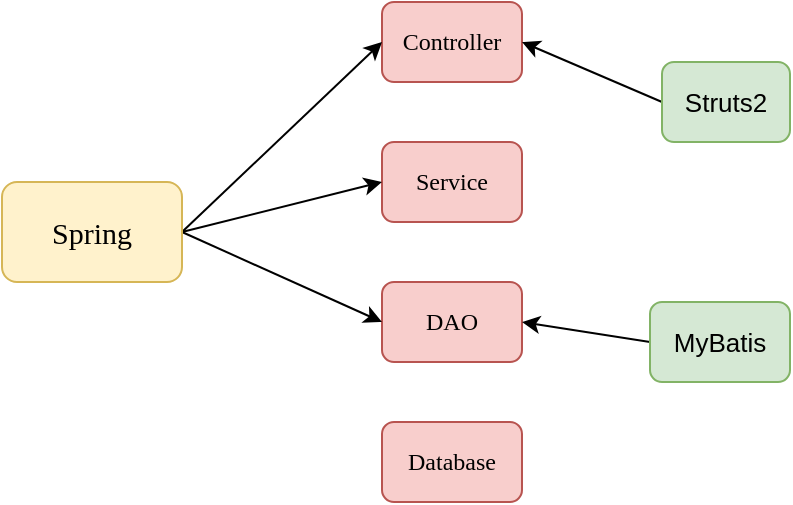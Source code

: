 <mxfile version="13.10.0" type="embed">
    <diagram id="4pLtzsOMFD_9JC38LSGn" name="Page-1">
        <mxGraphModel dx="990" dy="575" grid="1" gridSize="10" guides="1" tooltips="1" connect="1" arrows="1" fold="1" page="1" pageScale="1" pageWidth="827" pageHeight="1169" math="0" shadow="0">
            <root>
                <mxCell id="0"/>
                <mxCell id="1" parent="0"/>
                <mxCell id="2" value="Controller" style="rounded=1;whiteSpace=wrap;html=1;fontFamily=Times New Roman;fillColor=#f8cecc;strokeColor=#b85450;fontColor=#000000;" vertex="1" parent="1">
                    <mxGeometry x="280" y="80" width="70" height="40" as="geometry"/>
                </mxCell>
                <mxCell id="3" value="Service" style="rounded=1;whiteSpace=wrap;html=1;fontFamily=Times New Roman;fillColor=#f8cecc;strokeColor=#b85450;fontColor=#000000;" vertex="1" parent="1">
                    <mxGeometry x="280" y="150" width="70" height="40" as="geometry"/>
                </mxCell>
                <mxCell id="4" value="DAO&lt;span style=&quot;color: rgba(0 , 0 , 0 , 0) ; font-family: monospace ; font-size: 0px&quot;&gt;%3CmxGraphModel%3E%3Croot%3E%3CmxCell%20id%3D%220%22%2F%3E%3CmxCell%20id%3D%221%22%20parent%3D%220%22%2F%3E%3CmxCell%20id%3D%222%22%20value%3D%22Service%22%20style%3D%22rounded%3D1%3BwhiteSpace%3Dwrap%3Bhtml%3D1%3BfontFamily%3DTimes%20New%20Roman%3BfillColor%3D%23f8cecc%3BstrokeColor%3D%23b85450%3BfontColor%3D%23000000%3B%22%20vertex%3D%221%22%20parent%3D%221%22%3E%3CmxGeometry%20x%3D%22280%22%20y%3D%22150%22%20width%3D%2270%22%20height%3D%2240%22%20as%3D%22geometry%22%2F%3E%3C%2FmxCell%3E%3C%2Froot%3E%3C%2FmxGraphModel%3E&lt;/span&gt;" style="rounded=1;whiteSpace=wrap;html=1;fontFamily=Times New Roman;fillColor=#f8cecc;strokeColor=#b85450;fontColor=#000000;" vertex="1" parent="1">
                    <mxGeometry x="280" y="220" width="70" height="40" as="geometry"/>
                </mxCell>
                <mxCell id="5" value="Database" style="rounded=1;whiteSpace=wrap;html=1;fontFamily=Times New Roman;fillColor=#f8cecc;strokeColor=#b85450;fontColor=#000000;" vertex="1" parent="1">
                    <mxGeometry x="280" y="290" width="70" height="40" as="geometry"/>
                </mxCell>
                <mxCell id="11" style="edgeStyle=none;rounded=0;orthogonalLoop=1;jettySize=auto;html=1;exitX=0;exitY=0.5;exitDx=0;exitDy=0;entryX=1;entryY=0.5;entryDx=0;entryDy=0;fontFamily=Times New Roman;fontColor=#000000;" edge="1" parent="1" source="6" target="2">
                    <mxGeometry relative="1" as="geometry"/>
                </mxCell>
                <mxCell id="6" value="&lt;span style=&quot;font-family: arial, sans-serif; font-size: 13px;&quot;&gt;Struts2&lt;/span&gt;" style="rounded=1;whiteSpace=wrap;html=1;fontFamily=Times New Roman;fillColor=#d5e8d4;strokeColor=#82b366;labelBackgroundColor=none;fontColor=#000000;" vertex="1" parent="1">
                    <mxGeometry x="420" y="110" width="64" height="40" as="geometry"/>
                </mxCell>
                <mxCell id="9" style="rounded=0;orthogonalLoop=1;jettySize=auto;html=1;exitX=0;exitY=0.5;exitDx=0;exitDy=0;entryX=1;entryY=0.5;entryDx=0;entryDy=0;fontFamily=Times New Roman;fontColor=#000000;" edge="1" parent="1" source="7" target="4">
                    <mxGeometry relative="1" as="geometry"/>
                </mxCell>
                <mxCell id="7" value="&lt;span style=&quot;font-family: &amp;quot;arial&amp;quot; , sans-serif ; font-size: 13px&quot;&gt;MyBatis&lt;/span&gt;" style="rounded=1;whiteSpace=wrap;html=1;fontFamily=Times New Roman;fillColor=#d5e8d4;strokeColor=#82b366;labelBackgroundColor=none;fontColor=#000000;" vertex="1" parent="1">
                    <mxGeometry x="414" y="230" width="70" height="40" as="geometry"/>
                </mxCell>
                <mxCell id="13" style="edgeStyle=none;rounded=0;orthogonalLoop=1;jettySize=auto;html=1;exitX=1;exitY=0.5;exitDx=0;exitDy=0;entryX=0;entryY=0.5;entryDx=0;entryDy=0;fontFamily=Times New Roman;fontSize=15;fontColor=#000000;" edge="1" parent="1" source="12" target="2">
                    <mxGeometry relative="1" as="geometry"/>
                </mxCell>
                <mxCell id="14" style="edgeStyle=none;rounded=0;orthogonalLoop=1;jettySize=auto;html=1;exitX=1;exitY=0.5;exitDx=0;exitDy=0;entryX=0;entryY=0.5;entryDx=0;entryDy=0;fontFamily=Times New Roman;fontSize=15;fontColor=#000000;" edge="1" parent="1" source="12" target="3">
                    <mxGeometry relative="1" as="geometry"/>
                </mxCell>
                <mxCell id="15" style="edgeStyle=none;rounded=0;orthogonalLoop=1;jettySize=auto;html=1;exitX=1;exitY=0.5;exitDx=0;exitDy=0;entryX=0;entryY=0.5;entryDx=0;entryDy=0;fontFamily=Times New Roman;fontSize=15;fontColor=#000000;" edge="1" parent="1" source="12" target="4">
                    <mxGeometry relative="1" as="geometry"/>
                </mxCell>
                <mxCell id="12" value="Spring" style="rounded=1;whiteSpace=wrap;html=1;labelBackgroundColor=none;fontFamily=Times New Roman;fillColor=#fff2cc;strokeColor=#d6b656;fontColor=#000000;fontSize=15;" vertex="1" parent="1">
                    <mxGeometry x="90" y="170" width="90" height="50" as="geometry"/>
                </mxCell>
            </root>
        </mxGraphModel>
    </diagram>
</mxfile>